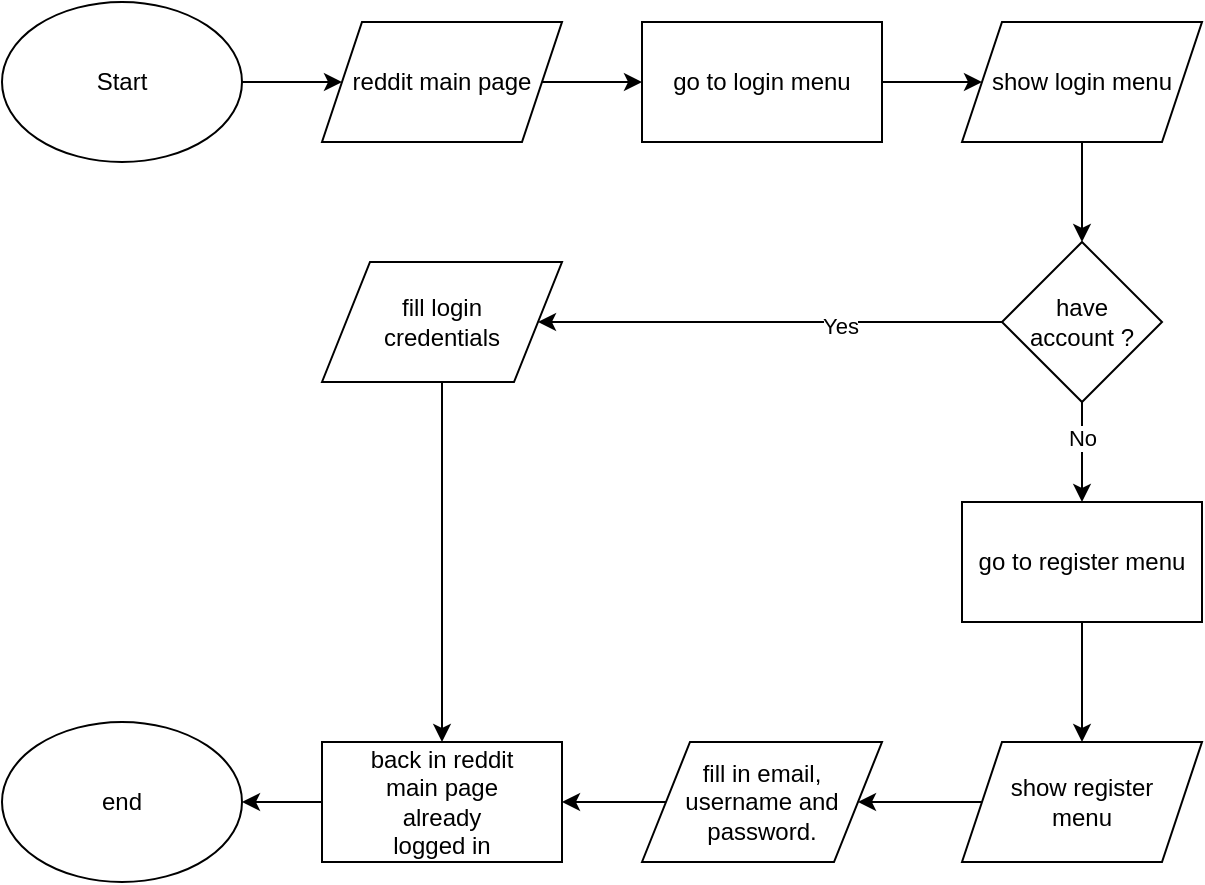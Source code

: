 <mxfile version="21.1.1" type="device">
  <diagram name="Page-1" id="4mgqlU77FpCWCgluZjmG">
    <mxGraphModel dx="1395" dy="632" grid="1" gridSize="10" guides="1" tooltips="1" connect="1" arrows="1" fold="1" page="1" pageScale="1" pageWidth="850" pageHeight="1100" math="0" shadow="0">
      <root>
        <mxCell id="0" />
        <mxCell id="1" parent="0" />
        <mxCell id="wPfE8MKBhXClcY38XdCO-3" style="edgeStyle=orthogonalEdgeStyle;rounded=0;orthogonalLoop=1;jettySize=auto;html=1;entryX=0;entryY=0.5;entryDx=0;entryDy=0;" edge="1" parent="1" source="wPfE8MKBhXClcY38XdCO-1" target="wPfE8MKBhXClcY38XdCO-2">
          <mxGeometry relative="1" as="geometry">
            <Array as="points" />
          </mxGeometry>
        </mxCell>
        <mxCell id="wPfE8MKBhXClcY38XdCO-1" value="Start" style="ellipse;whiteSpace=wrap;html=1;" vertex="1" parent="1">
          <mxGeometry x="40" y="40" width="120" height="80" as="geometry" />
        </mxCell>
        <mxCell id="wPfE8MKBhXClcY38XdCO-27" style="edgeStyle=orthogonalEdgeStyle;rounded=0;orthogonalLoop=1;jettySize=auto;html=1;entryX=0;entryY=0.5;entryDx=0;entryDy=0;" edge="1" parent="1" source="wPfE8MKBhXClcY38XdCO-2" target="wPfE8MKBhXClcY38XdCO-4">
          <mxGeometry relative="1" as="geometry" />
        </mxCell>
        <mxCell id="wPfE8MKBhXClcY38XdCO-2" value="reddit main page" style="shape=parallelogram;perimeter=parallelogramPerimeter;whiteSpace=wrap;html=1;fixedSize=1;" vertex="1" parent="1">
          <mxGeometry x="200" y="50" width="120" height="60" as="geometry" />
        </mxCell>
        <mxCell id="wPfE8MKBhXClcY38XdCO-10" style="edgeStyle=orthogonalEdgeStyle;rounded=0;orthogonalLoop=1;jettySize=auto;html=1;entryX=0;entryY=0.5;entryDx=0;entryDy=0;" edge="1" parent="1" source="wPfE8MKBhXClcY38XdCO-4" target="wPfE8MKBhXClcY38XdCO-8">
          <mxGeometry relative="1" as="geometry">
            <Array as="points" />
          </mxGeometry>
        </mxCell>
        <mxCell id="wPfE8MKBhXClcY38XdCO-4" value="go to login menu" style="rounded=0;whiteSpace=wrap;html=1;" vertex="1" parent="1">
          <mxGeometry x="360" y="50" width="120" height="60" as="geometry" />
        </mxCell>
        <mxCell id="wPfE8MKBhXClcY38XdCO-13" style="edgeStyle=orthogonalEdgeStyle;rounded=0;orthogonalLoop=1;jettySize=auto;html=1;entryX=1;entryY=0.5;entryDx=0;entryDy=0;" edge="1" parent="1" source="wPfE8MKBhXClcY38XdCO-6" target="wPfE8MKBhXClcY38XdCO-7">
          <mxGeometry relative="1" as="geometry" />
        </mxCell>
        <mxCell id="wPfE8MKBhXClcY38XdCO-24" value="Yes" style="edgeLabel;html=1;align=center;verticalAlign=middle;resizable=0;points=[];" vertex="1" connectable="0" parent="wPfE8MKBhXClcY38XdCO-13">
          <mxGeometry x="-0.297" y="2" relative="1" as="geometry">
            <mxPoint as="offset" />
          </mxGeometry>
        </mxCell>
        <mxCell id="wPfE8MKBhXClcY38XdCO-14" style="edgeStyle=orthogonalEdgeStyle;rounded=0;orthogonalLoop=1;jettySize=auto;html=1;entryX=0.5;entryY=0;entryDx=0;entryDy=0;" edge="1" parent="1" source="wPfE8MKBhXClcY38XdCO-6" target="wPfE8MKBhXClcY38XdCO-9">
          <mxGeometry relative="1" as="geometry">
            <Array as="points">
              <mxPoint x="580" y="200" />
            </Array>
          </mxGeometry>
        </mxCell>
        <mxCell id="wPfE8MKBhXClcY38XdCO-23" value="No" style="edgeLabel;html=1;align=center;verticalAlign=middle;resizable=0;points=[];" vertex="1" connectable="0" parent="wPfE8MKBhXClcY38XdCO-14">
          <mxGeometry x="-0.281" relative="1" as="geometry">
            <mxPoint as="offset" />
          </mxGeometry>
        </mxCell>
        <mxCell id="wPfE8MKBhXClcY38XdCO-6" value="have &lt;br&gt;account ?" style="rhombus;whiteSpace=wrap;html=1;" vertex="1" parent="1">
          <mxGeometry x="540" y="160" width="80" height="80" as="geometry" />
        </mxCell>
        <mxCell id="wPfE8MKBhXClcY38XdCO-16" style="edgeStyle=orthogonalEdgeStyle;rounded=0;orthogonalLoop=1;jettySize=auto;html=1;entryX=0.5;entryY=0;entryDx=0;entryDy=0;" edge="1" parent="1" source="wPfE8MKBhXClcY38XdCO-7" target="wPfE8MKBhXClcY38XdCO-15">
          <mxGeometry relative="1" as="geometry" />
        </mxCell>
        <mxCell id="wPfE8MKBhXClcY38XdCO-7" value="fill login &lt;br&gt;credentials" style="rounded=0;whiteSpace=wrap;html=1;shape=parallelogram;perimeter=parallelogramPerimeter;" vertex="1" parent="1">
          <mxGeometry x="200" y="170" width="120" height="60" as="geometry" />
        </mxCell>
        <mxCell id="wPfE8MKBhXClcY38XdCO-28" style="edgeStyle=orthogonalEdgeStyle;rounded=0;orthogonalLoop=1;jettySize=auto;html=1;entryX=0.5;entryY=0;entryDx=0;entryDy=0;" edge="1" parent="1" source="wPfE8MKBhXClcY38XdCO-8" target="wPfE8MKBhXClcY38XdCO-6">
          <mxGeometry relative="1" as="geometry" />
        </mxCell>
        <mxCell id="wPfE8MKBhXClcY38XdCO-8" value="show login menu" style="shape=parallelogram;perimeter=parallelogramPerimeter;whiteSpace=wrap;html=1;fixedSize=1;" vertex="1" parent="1">
          <mxGeometry x="520" y="50" width="120" height="60" as="geometry" />
        </mxCell>
        <mxCell id="wPfE8MKBhXClcY38XdCO-20" style="edgeStyle=orthogonalEdgeStyle;rounded=0;orthogonalLoop=1;jettySize=auto;html=1;entryX=0.5;entryY=0;entryDx=0;entryDy=0;exitX=0.5;exitY=1;exitDx=0;exitDy=0;" edge="1" parent="1" source="wPfE8MKBhXClcY38XdCO-9" target="wPfE8MKBhXClcY38XdCO-17">
          <mxGeometry relative="1" as="geometry">
            <mxPoint x="590" y="240" as="targetPoint" />
            <Array as="points" />
          </mxGeometry>
        </mxCell>
        <mxCell id="wPfE8MKBhXClcY38XdCO-9" value="go to register menu" style="rounded=0;whiteSpace=wrap;html=1;" vertex="1" parent="1">
          <mxGeometry x="520" y="290" width="120" height="60" as="geometry" />
        </mxCell>
        <mxCell id="wPfE8MKBhXClcY38XdCO-26" style="edgeStyle=orthogonalEdgeStyle;rounded=0;orthogonalLoop=1;jettySize=auto;html=1;entryX=1;entryY=0.5;entryDx=0;entryDy=0;" edge="1" parent="1" source="wPfE8MKBhXClcY38XdCO-15" target="wPfE8MKBhXClcY38XdCO-25">
          <mxGeometry relative="1" as="geometry" />
        </mxCell>
        <mxCell id="wPfE8MKBhXClcY38XdCO-15" value="back in reddit &lt;br&gt;main page &lt;br&gt;already &lt;br&gt;logged in" style="shape=label;perimeter=rectanglePerimeter;whiteSpace=wrap;html=1;fixedSize=1;rounded=0;" vertex="1" parent="1">
          <mxGeometry x="200" y="410" width="120" height="60" as="geometry" />
        </mxCell>
        <mxCell id="wPfE8MKBhXClcY38XdCO-21" style="edgeStyle=orthogonalEdgeStyle;rounded=0;orthogonalLoop=1;jettySize=auto;html=1;entryX=1;entryY=0.5;entryDx=0;entryDy=0;exitX=0;exitY=0.5;exitDx=0;exitDy=0;" edge="1" parent="1" source="wPfE8MKBhXClcY38XdCO-17" target="wPfE8MKBhXClcY38XdCO-18">
          <mxGeometry relative="1" as="geometry">
            <Array as="points" />
          </mxGeometry>
        </mxCell>
        <mxCell id="wPfE8MKBhXClcY38XdCO-17" value="show register &lt;br&gt;menu" style="shape=parallelogram;perimeter=parallelogramPerimeter;whiteSpace=wrap;html=1;fixedSize=1;" vertex="1" parent="1">
          <mxGeometry x="520" y="410" width="120" height="60" as="geometry" />
        </mxCell>
        <mxCell id="wPfE8MKBhXClcY38XdCO-22" style="edgeStyle=orthogonalEdgeStyle;rounded=0;orthogonalLoop=1;jettySize=auto;html=1;entryX=1;entryY=0.5;entryDx=0;entryDy=0;exitX=0;exitY=0.5;exitDx=0;exitDy=0;" edge="1" parent="1" source="wPfE8MKBhXClcY38XdCO-18" target="wPfE8MKBhXClcY38XdCO-15">
          <mxGeometry relative="1" as="geometry">
            <Array as="points" />
          </mxGeometry>
        </mxCell>
        <mxCell id="wPfE8MKBhXClcY38XdCO-18" value="fill in email, &lt;br&gt;username and password." style="rounded=0;whiteSpace=wrap;html=1;shape=parallelogram;perimeter=parallelogramPerimeter;" vertex="1" parent="1">
          <mxGeometry x="360" y="410" width="120" height="60" as="geometry" />
        </mxCell>
        <mxCell id="wPfE8MKBhXClcY38XdCO-25" value="end" style="ellipse;whiteSpace=wrap;html=1;" vertex="1" parent="1">
          <mxGeometry x="40" y="400" width="120" height="80" as="geometry" />
        </mxCell>
      </root>
    </mxGraphModel>
  </diagram>
</mxfile>
